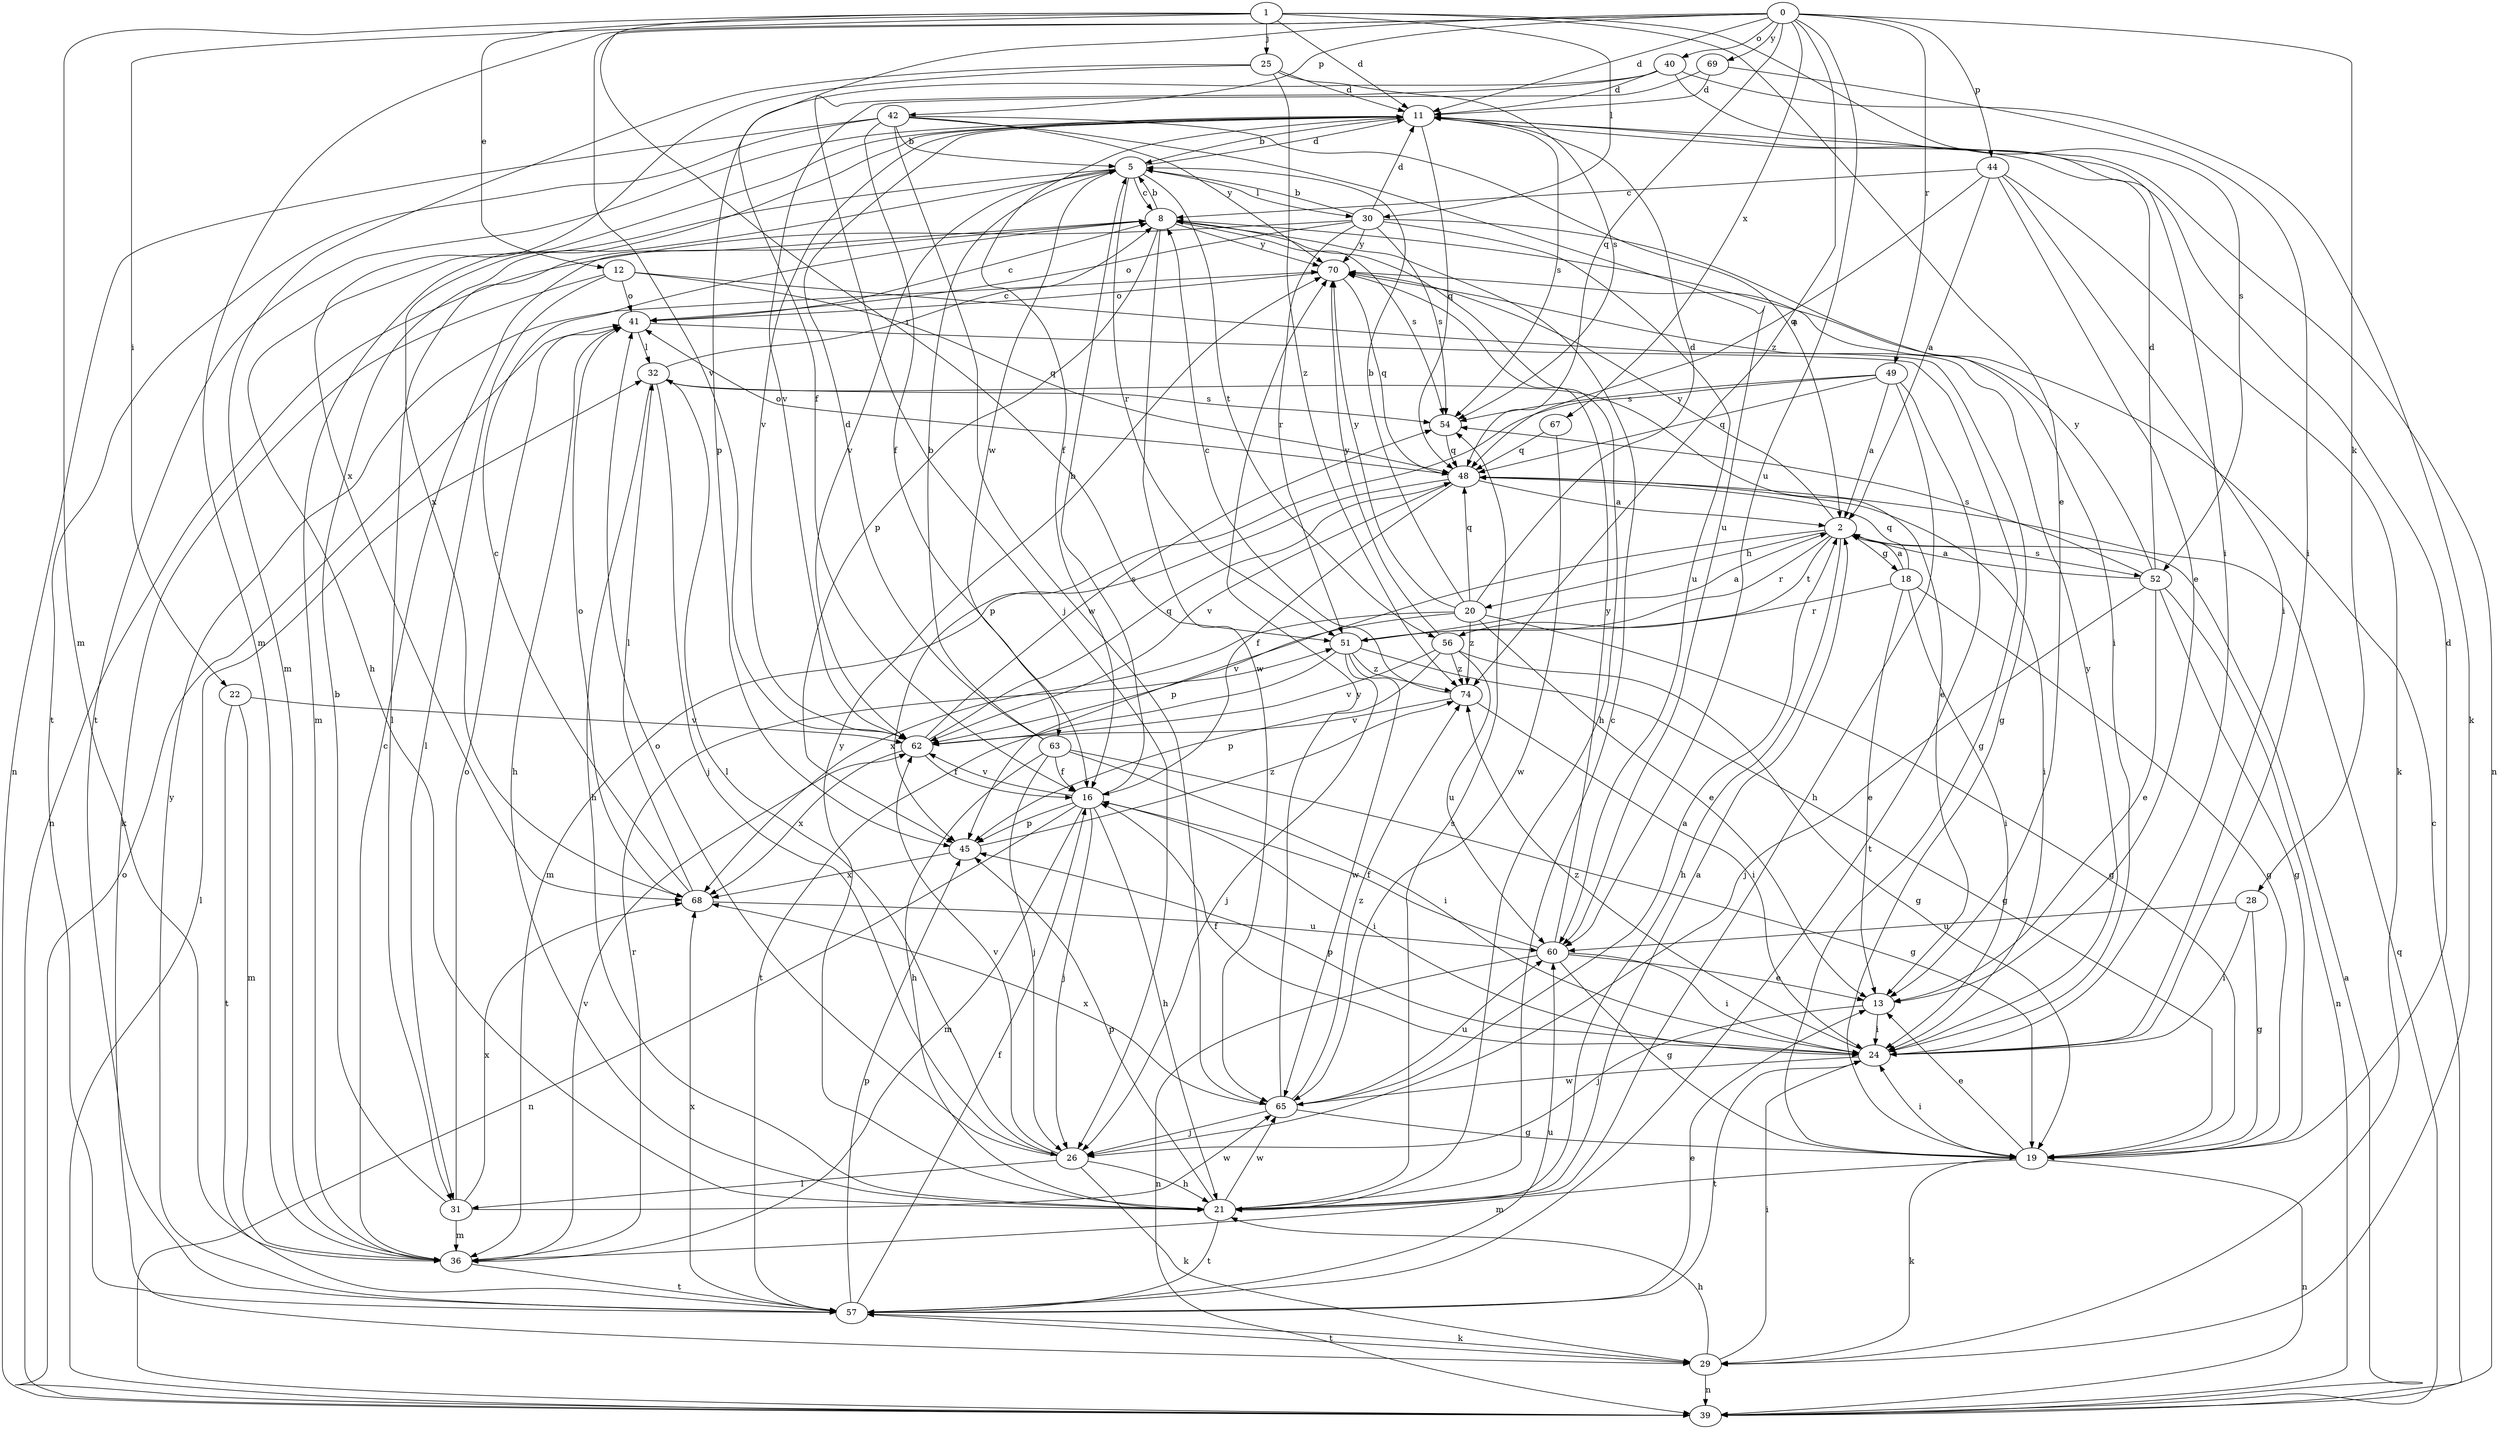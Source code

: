 strict digraph  {
0;
1;
2;
5;
8;
11;
12;
13;
16;
18;
19;
20;
21;
22;
24;
25;
26;
28;
29;
30;
31;
32;
36;
39;
40;
41;
42;
44;
45;
48;
49;
51;
52;
54;
56;
57;
60;
62;
63;
65;
67;
68;
69;
70;
74;
0 -> 11  [label=d];
0 -> 16  [label=f];
0 -> 28  [label=k];
0 -> 36  [label=m];
0 -> 40  [label=o];
0 -> 42  [label=p];
0 -> 44  [label=p];
0 -> 48  [label=q];
0 -> 49  [label=r];
0 -> 60  [label=u];
0 -> 62  [label=v];
0 -> 67  [label=x];
0 -> 69  [label=y];
0 -> 74  [label=z];
1 -> 11  [label=d];
1 -> 12  [label=e];
1 -> 13  [label=e];
1 -> 22  [label=i];
1 -> 25  [label=j];
1 -> 30  [label=l];
1 -> 36  [label=m];
1 -> 51  [label=r];
1 -> 52  [label=s];
2 -> 18  [label=g];
2 -> 20  [label=h];
2 -> 21  [label=h];
2 -> 45  [label=p];
2 -> 51  [label=r];
2 -> 52  [label=s];
2 -> 56  [label=t];
2 -> 70  [label=y];
5 -> 8  [label=c];
5 -> 11  [label=d];
5 -> 30  [label=l];
5 -> 36  [label=m];
5 -> 51  [label=r];
5 -> 56  [label=t];
5 -> 62  [label=v];
5 -> 63  [label=w];
8 -> 5  [label=b];
8 -> 21  [label=h];
8 -> 31  [label=l];
8 -> 45  [label=p];
8 -> 54  [label=s];
8 -> 65  [label=w];
8 -> 70  [label=y];
11 -> 5  [label=b];
11 -> 16  [label=f];
11 -> 21  [label=h];
11 -> 39  [label=n];
11 -> 48  [label=q];
11 -> 54  [label=s];
11 -> 57  [label=t];
11 -> 62  [label=v];
11 -> 68  [label=x];
12 -> 19  [label=g];
12 -> 29  [label=k];
12 -> 31  [label=l];
12 -> 41  [label=o];
12 -> 48  [label=q];
13 -> 24  [label=i];
13 -> 26  [label=j];
16 -> 5  [label=b];
16 -> 21  [label=h];
16 -> 24  [label=i];
16 -> 26  [label=j];
16 -> 36  [label=m];
16 -> 39  [label=n];
16 -> 45  [label=p];
16 -> 62  [label=v];
18 -> 2  [label=a];
18 -> 13  [label=e];
18 -> 19  [label=g];
18 -> 24  [label=i];
18 -> 48  [label=q];
18 -> 51  [label=r];
19 -> 11  [label=d];
19 -> 13  [label=e];
19 -> 24  [label=i];
19 -> 29  [label=k];
19 -> 36  [label=m];
19 -> 39  [label=n];
20 -> 5  [label=b];
20 -> 11  [label=d];
20 -> 13  [label=e];
20 -> 19  [label=g];
20 -> 48  [label=q];
20 -> 62  [label=v];
20 -> 68  [label=x];
20 -> 70  [label=y];
20 -> 74  [label=z];
21 -> 2  [label=a];
21 -> 8  [label=c];
21 -> 45  [label=p];
21 -> 54  [label=s];
21 -> 57  [label=t];
21 -> 65  [label=w];
21 -> 70  [label=y];
22 -> 36  [label=m];
22 -> 57  [label=t];
22 -> 62  [label=v];
24 -> 16  [label=f];
24 -> 45  [label=p];
24 -> 57  [label=t];
24 -> 65  [label=w];
24 -> 70  [label=y];
24 -> 74  [label=z];
25 -> 11  [label=d];
25 -> 36  [label=m];
25 -> 54  [label=s];
25 -> 68  [label=x];
25 -> 74  [label=z];
26 -> 21  [label=h];
26 -> 29  [label=k];
26 -> 31  [label=l];
26 -> 32  [label=l];
26 -> 41  [label=o];
26 -> 62  [label=v];
28 -> 19  [label=g];
28 -> 24  [label=i];
28 -> 60  [label=u];
29 -> 21  [label=h];
29 -> 24  [label=i];
29 -> 39  [label=n];
29 -> 57  [label=t];
30 -> 5  [label=b];
30 -> 11  [label=d];
30 -> 24  [label=i];
30 -> 39  [label=n];
30 -> 41  [label=o];
30 -> 51  [label=r];
30 -> 54  [label=s];
30 -> 60  [label=u];
30 -> 70  [label=y];
31 -> 5  [label=b];
31 -> 36  [label=m];
31 -> 41  [label=o];
31 -> 65  [label=w];
31 -> 68  [label=x];
32 -> 8  [label=c];
32 -> 13  [label=e];
32 -> 21  [label=h];
32 -> 26  [label=j];
32 -> 54  [label=s];
36 -> 8  [label=c];
36 -> 51  [label=r];
36 -> 57  [label=t];
36 -> 62  [label=v];
39 -> 2  [label=a];
39 -> 8  [label=c];
39 -> 32  [label=l];
39 -> 41  [label=o];
39 -> 48  [label=q];
40 -> 11  [label=d];
40 -> 24  [label=i];
40 -> 26  [label=j];
40 -> 29  [label=k];
40 -> 45  [label=p];
41 -> 8  [label=c];
41 -> 19  [label=g];
41 -> 21  [label=h];
41 -> 32  [label=l];
42 -> 2  [label=a];
42 -> 5  [label=b];
42 -> 16  [label=f];
42 -> 39  [label=n];
42 -> 57  [label=t];
42 -> 60  [label=u];
42 -> 65  [label=w];
42 -> 70  [label=y];
44 -> 2  [label=a];
44 -> 8  [label=c];
44 -> 13  [label=e];
44 -> 24  [label=i];
44 -> 29  [label=k];
44 -> 48  [label=q];
45 -> 68  [label=x];
45 -> 74  [label=z];
48 -> 2  [label=a];
48 -> 16  [label=f];
48 -> 24  [label=i];
48 -> 36  [label=m];
48 -> 41  [label=o];
48 -> 62  [label=v];
49 -> 2  [label=a];
49 -> 21  [label=h];
49 -> 45  [label=p];
49 -> 48  [label=q];
49 -> 54  [label=s];
49 -> 57  [label=t];
51 -> 2  [label=a];
51 -> 19  [label=g];
51 -> 26  [label=j];
51 -> 57  [label=t];
51 -> 65  [label=w];
51 -> 74  [label=z];
52 -> 2  [label=a];
52 -> 11  [label=d];
52 -> 13  [label=e];
52 -> 19  [label=g];
52 -> 26  [label=j];
52 -> 39  [label=n];
52 -> 54  [label=s];
52 -> 70  [label=y];
54 -> 48  [label=q];
56 -> 19  [label=g];
56 -> 45  [label=p];
56 -> 60  [label=u];
56 -> 62  [label=v];
56 -> 70  [label=y];
56 -> 74  [label=z];
57 -> 13  [label=e];
57 -> 16  [label=f];
57 -> 29  [label=k];
57 -> 45  [label=p];
57 -> 60  [label=u];
57 -> 68  [label=x];
57 -> 70  [label=y];
60 -> 13  [label=e];
60 -> 16  [label=f];
60 -> 19  [label=g];
60 -> 24  [label=i];
60 -> 39  [label=n];
60 -> 70  [label=y];
62 -> 16  [label=f];
62 -> 48  [label=q];
62 -> 54  [label=s];
62 -> 68  [label=x];
63 -> 5  [label=b];
63 -> 11  [label=d];
63 -> 16  [label=f];
63 -> 19  [label=g];
63 -> 21  [label=h];
63 -> 24  [label=i];
63 -> 26  [label=j];
65 -> 2  [label=a];
65 -> 19  [label=g];
65 -> 26  [label=j];
65 -> 60  [label=u];
65 -> 68  [label=x];
65 -> 70  [label=y];
65 -> 74  [label=z];
67 -> 48  [label=q];
67 -> 65  [label=w];
68 -> 8  [label=c];
68 -> 32  [label=l];
68 -> 41  [label=o];
68 -> 60  [label=u];
69 -> 11  [label=d];
69 -> 24  [label=i];
69 -> 62  [label=v];
70 -> 41  [label=o];
70 -> 48  [label=q];
74 -> 8  [label=c];
74 -> 24  [label=i];
74 -> 62  [label=v];
}
